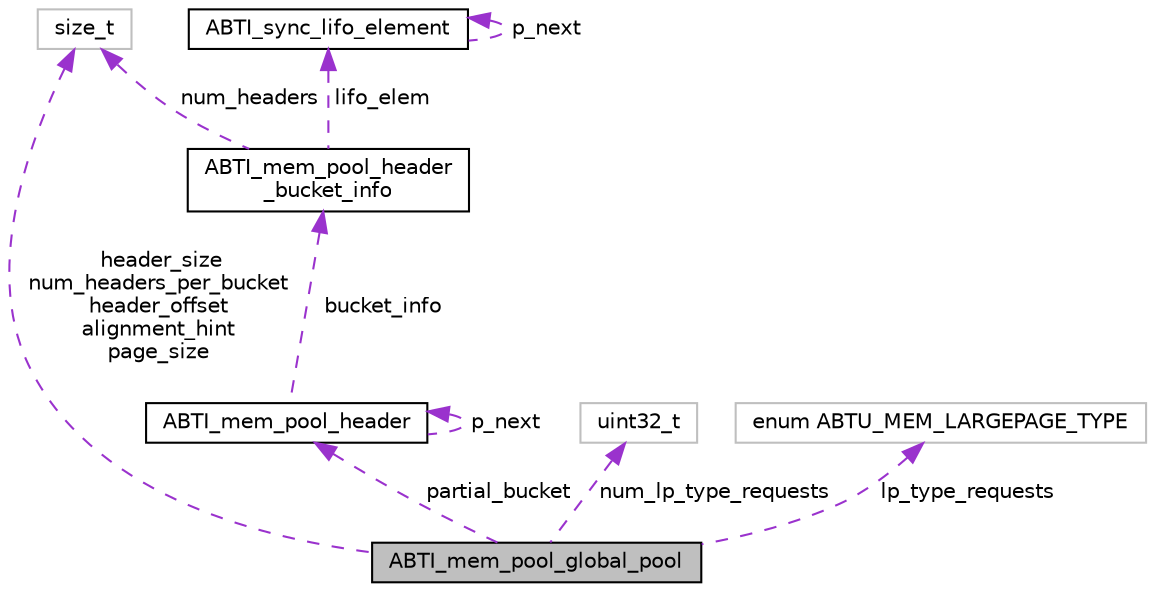 digraph "ABTI_mem_pool_global_pool"
{
 // LATEX_PDF_SIZE
  edge [fontname="Helvetica",fontsize="10",labelfontname="Helvetica",labelfontsize="10"];
  node [fontname="Helvetica",fontsize="10",shape=record];
  Node1 [label="ABTI_mem_pool_global_pool",height=0.2,width=0.4,color="black", fillcolor="grey75", style="filled", fontcolor="black",tooltip=" "];
  Node2 -> Node1 [dir="back",color="darkorchid3",fontsize="10",style="dashed",label=" header_size\nnum_headers_per_bucket\nheader_offset\nalignment_hint\npage_size" ,fontname="Helvetica"];
  Node2 [label="size_t",height=0.2,width=0.4,color="grey75", fillcolor="white", style="filled",tooltip=" "];
  Node3 -> Node1 [dir="back",color="darkorchid3",fontsize="10",style="dashed",label=" num_lp_type_requests" ,fontname="Helvetica"];
  Node3 [label="uint32_t",height=0.2,width=0.4,color="grey75", fillcolor="white", style="filled",tooltip=" "];
  Node4 -> Node1 [dir="back",color="darkorchid3",fontsize="10",style="dashed",label=" partial_bucket" ,fontname="Helvetica"];
  Node4 [label="ABTI_mem_pool_header",height=0.2,width=0.4,color="black", fillcolor="white", style="filled",URL="$de/d24/structABTI__mem__pool__header.html",tooltip=" "];
  Node5 -> Node4 [dir="back",color="darkorchid3",fontsize="10",style="dashed",label=" bucket_info" ,fontname="Helvetica"];
  Node5 [label="ABTI_mem_pool_header\l_bucket_info",height=0.2,width=0.4,color="black", fillcolor="white", style="filled",URL="$d5/d6c/unionABTI__mem__pool__header__bucket__info.html",tooltip=" "];
  Node6 -> Node5 [dir="back",color="darkorchid3",fontsize="10",style="dashed",label=" lifo_elem" ,fontname="Helvetica"];
  Node6 [label="ABTI_sync_lifo_element",height=0.2,width=0.4,color="black", fillcolor="white", style="filled",URL="$de/d30/structABTI__sync__lifo__element.html",tooltip=" "];
  Node6 -> Node6 [dir="back",color="darkorchid3",fontsize="10",style="dashed",label=" p_next" ,fontname="Helvetica"];
  Node2 -> Node5 [dir="back",color="darkorchid3",fontsize="10",style="dashed",label=" num_headers" ,fontname="Helvetica"];
  Node4 -> Node4 [dir="back",color="darkorchid3",fontsize="10",style="dashed",label=" p_next" ,fontname="Helvetica"];
  Node7 -> Node1 [dir="back",color="darkorchid3",fontsize="10",style="dashed",label=" lp_type_requests" ,fontname="Helvetica"];
  Node7 [label="enum ABTU_MEM_LARGEPAGE_TYPE",height=0.2,width=0.4,color="grey75", fillcolor="white", style="filled",tooltip=" "];
}
